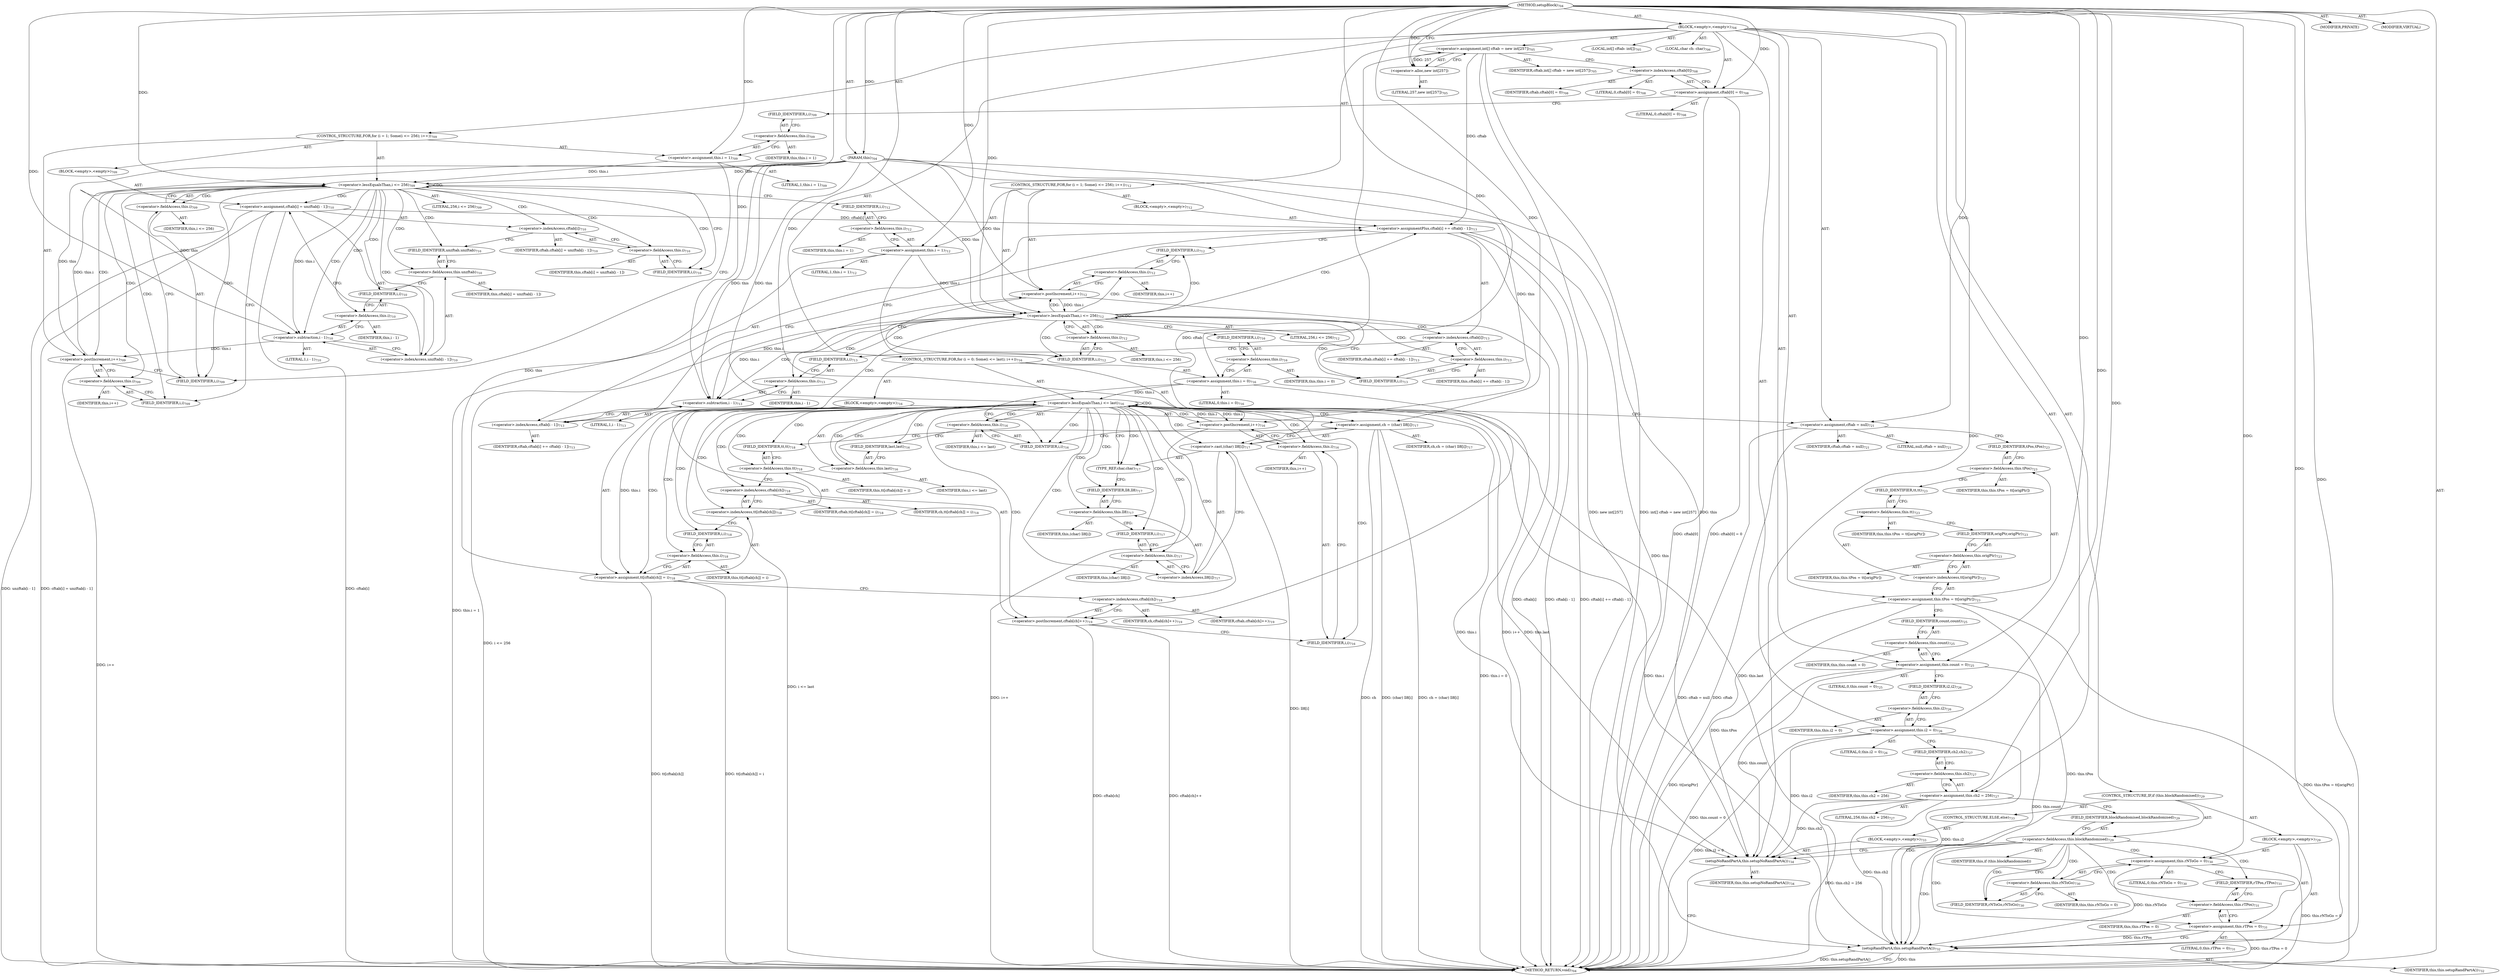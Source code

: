 digraph "setupBlock" {  
"111669149720" [label = <(METHOD,setupBlock)<SUB>704</SUB>> ]
"115964117003" [label = <(PARAM,this)<SUB>704</SUB>> ]
"25769803897" [label = <(BLOCK,&lt;empty&gt;,&lt;empty&gt;)<SUB>704</SUB>> ]
"94489280574" [label = <(LOCAL,int[] cftab: int[])<SUB>705</SUB>> ]
"30064771809" [label = <(&lt;operator&gt;.assignment,int[] cftab = new int[257])<SUB>705</SUB>> ]
"68719477355" [label = <(IDENTIFIER,cftab,int[] cftab = new int[257])<SUB>705</SUB>> ]
"30064771810" [label = <(&lt;operator&gt;.alloc,new int[257])> ]
"90194313401" [label = <(LITERAL,257,new int[257])<SUB>705</SUB>> ]
"94489280575" [label = <(LOCAL,char ch: char)<SUB>706</SUB>> ]
"30064771811" [label = <(&lt;operator&gt;.assignment,cftab[0] = 0)<SUB>708</SUB>> ]
"30064771812" [label = <(&lt;operator&gt;.indexAccess,cftab[0])<SUB>708</SUB>> ]
"68719477356" [label = <(IDENTIFIER,cftab,cftab[0] = 0)<SUB>708</SUB>> ]
"90194313402" [label = <(LITERAL,0,cftab[0] = 0)<SUB>708</SUB>> ]
"90194313403" [label = <(LITERAL,0,cftab[0] = 0)<SUB>708</SUB>> ]
"47244640350" [label = <(CONTROL_STRUCTURE,FOR,for (i = 1; Some(i &lt;= 256); i++))<SUB>709</SUB>> ]
"30064771813" [label = <(&lt;operator&gt;.assignment,this.i = 1)<SUB>709</SUB>> ]
"30064771814" [label = <(&lt;operator&gt;.fieldAccess,this.i)<SUB>709</SUB>> ]
"68719477357" [label = <(IDENTIFIER,this,this.i = 1)> ]
"55834574991" [label = <(FIELD_IDENTIFIER,i,i)<SUB>709</SUB>> ]
"90194313404" [label = <(LITERAL,1,this.i = 1)<SUB>709</SUB>> ]
"30064771815" [label = <(&lt;operator&gt;.lessEqualsThan,i &lt;= 256)<SUB>709</SUB>> ]
"30064771816" [label = <(&lt;operator&gt;.fieldAccess,this.i)<SUB>709</SUB>> ]
"68719477358" [label = <(IDENTIFIER,this,i &lt;= 256)> ]
"55834574992" [label = <(FIELD_IDENTIFIER,i,i)<SUB>709</SUB>> ]
"90194313405" [label = <(LITERAL,256,i &lt;= 256)<SUB>709</SUB>> ]
"30064771817" [label = <(&lt;operator&gt;.postIncrement,i++)<SUB>709</SUB>> ]
"30064771818" [label = <(&lt;operator&gt;.fieldAccess,this.i)<SUB>709</SUB>> ]
"68719477359" [label = <(IDENTIFIER,this,i++)> ]
"55834574993" [label = <(FIELD_IDENTIFIER,i,i)<SUB>709</SUB>> ]
"25769803898" [label = <(BLOCK,&lt;empty&gt;,&lt;empty&gt;)<SUB>709</SUB>> ]
"30064771819" [label = <(&lt;operator&gt;.assignment,cftab[i] = unzftab[i - 1])<SUB>710</SUB>> ]
"30064771820" [label = <(&lt;operator&gt;.indexAccess,cftab[i])<SUB>710</SUB>> ]
"68719477360" [label = <(IDENTIFIER,cftab,cftab[i] = unzftab[i - 1])<SUB>710</SUB>> ]
"30064771821" [label = <(&lt;operator&gt;.fieldAccess,this.i)<SUB>710</SUB>> ]
"68719477361" [label = <(IDENTIFIER,this,cftab[i] = unzftab[i - 1])> ]
"55834574994" [label = <(FIELD_IDENTIFIER,i,i)<SUB>710</SUB>> ]
"30064771822" [label = <(&lt;operator&gt;.indexAccess,unzftab[i - 1])<SUB>710</SUB>> ]
"30064771823" [label = <(&lt;operator&gt;.fieldAccess,this.unzftab)<SUB>710</SUB>> ]
"68719477362" [label = <(IDENTIFIER,this,cftab[i] = unzftab[i - 1])> ]
"55834574995" [label = <(FIELD_IDENTIFIER,unzftab,unzftab)<SUB>710</SUB>> ]
"30064771824" [label = <(&lt;operator&gt;.subtraction,i - 1)<SUB>710</SUB>> ]
"30064771825" [label = <(&lt;operator&gt;.fieldAccess,this.i)<SUB>710</SUB>> ]
"68719477363" [label = <(IDENTIFIER,this,i - 1)> ]
"55834574996" [label = <(FIELD_IDENTIFIER,i,i)<SUB>710</SUB>> ]
"90194313406" [label = <(LITERAL,1,i - 1)<SUB>710</SUB>> ]
"47244640351" [label = <(CONTROL_STRUCTURE,FOR,for (i = 1; Some(i &lt;= 256); i++))<SUB>712</SUB>> ]
"30064771826" [label = <(&lt;operator&gt;.assignment,this.i = 1)<SUB>712</SUB>> ]
"30064771827" [label = <(&lt;operator&gt;.fieldAccess,this.i)<SUB>712</SUB>> ]
"68719477364" [label = <(IDENTIFIER,this,this.i = 1)> ]
"55834574997" [label = <(FIELD_IDENTIFIER,i,i)<SUB>712</SUB>> ]
"90194313407" [label = <(LITERAL,1,this.i = 1)<SUB>712</SUB>> ]
"30064771828" [label = <(&lt;operator&gt;.lessEqualsThan,i &lt;= 256)<SUB>712</SUB>> ]
"30064771829" [label = <(&lt;operator&gt;.fieldAccess,this.i)<SUB>712</SUB>> ]
"68719477365" [label = <(IDENTIFIER,this,i &lt;= 256)> ]
"55834574998" [label = <(FIELD_IDENTIFIER,i,i)<SUB>712</SUB>> ]
"90194313408" [label = <(LITERAL,256,i &lt;= 256)<SUB>712</SUB>> ]
"30064771830" [label = <(&lt;operator&gt;.postIncrement,i++)<SUB>712</SUB>> ]
"30064771831" [label = <(&lt;operator&gt;.fieldAccess,this.i)<SUB>712</SUB>> ]
"68719477366" [label = <(IDENTIFIER,this,i++)> ]
"55834574999" [label = <(FIELD_IDENTIFIER,i,i)<SUB>712</SUB>> ]
"25769803899" [label = <(BLOCK,&lt;empty&gt;,&lt;empty&gt;)<SUB>712</SUB>> ]
"30064771832" [label = <(&lt;operator&gt;.assignmentPlus,cftab[i] += cftab[i - 1])<SUB>713</SUB>> ]
"30064771833" [label = <(&lt;operator&gt;.indexAccess,cftab[i])<SUB>713</SUB>> ]
"68719477367" [label = <(IDENTIFIER,cftab,cftab[i] += cftab[i - 1])<SUB>713</SUB>> ]
"30064771834" [label = <(&lt;operator&gt;.fieldAccess,this.i)<SUB>713</SUB>> ]
"68719477368" [label = <(IDENTIFIER,this,cftab[i] += cftab[i - 1])> ]
"55834575000" [label = <(FIELD_IDENTIFIER,i,i)<SUB>713</SUB>> ]
"30064771835" [label = <(&lt;operator&gt;.indexAccess,cftab[i - 1])<SUB>713</SUB>> ]
"68719477369" [label = <(IDENTIFIER,cftab,cftab[i] += cftab[i - 1])<SUB>713</SUB>> ]
"30064771836" [label = <(&lt;operator&gt;.subtraction,i - 1)<SUB>713</SUB>> ]
"30064771837" [label = <(&lt;operator&gt;.fieldAccess,this.i)<SUB>713</SUB>> ]
"68719477370" [label = <(IDENTIFIER,this,i - 1)> ]
"55834575001" [label = <(FIELD_IDENTIFIER,i,i)<SUB>713</SUB>> ]
"90194313409" [label = <(LITERAL,1,i - 1)<SUB>713</SUB>> ]
"47244640352" [label = <(CONTROL_STRUCTURE,FOR,for (i = 0; Some(i &lt;= last); i++))<SUB>716</SUB>> ]
"30064771838" [label = <(&lt;operator&gt;.assignment,this.i = 0)<SUB>716</SUB>> ]
"30064771839" [label = <(&lt;operator&gt;.fieldAccess,this.i)<SUB>716</SUB>> ]
"68719477371" [label = <(IDENTIFIER,this,this.i = 0)> ]
"55834575002" [label = <(FIELD_IDENTIFIER,i,i)<SUB>716</SUB>> ]
"90194313410" [label = <(LITERAL,0,this.i = 0)<SUB>716</SUB>> ]
"30064771840" [label = <(&lt;operator&gt;.lessEqualsThan,i &lt;= last)<SUB>716</SUB>> ]
"30064771841" [label = <(&lt;operator&gt;.fieldAccess,this.i)<SUB>716</SUB>> ]
"68719477372" [label = <(IDENTIFIER,this,i &lt;= last)> ]
"55834575003" [label = <(FIELD_IDENTIFIER,i,i)<SUB>716</SUB>> ]
"30064771842" [label = <(&lt;operator&gt;.fieldAccess,this.last)<SUB>716</SUB>> ]
"68719477373" [label = <(IDENTIFIER,this,i &lt;= last)> ]
"55834575004" [label = <(FIELD_IDENTIFIER,last,last)<SUB>716</SUB>> ]
"30064771843" [label = <(&lt;operator&gt;.postIncrement,i++)<SUB>716</SUB>> ]
"30064771844" [label = <(&lt;operator&gt;.fieldAccess,this.i)<SUB>716</SUB>> ]
"68719477374" [label = <(IDENTIFIER,this,i++)> ]
"55834575005" [label = <(FIELD_IDENTIFIER,i,i)<SUB>716</SUB>> ]
"25769803900" [label = <(BLOCK,&lt;empty&gt;,&lt;empty&gt;)<SUB>716</SUB>> ]
"30064771845" [label = <(&lt;operator&gt;.assignment,ch = (char) ll8[i])<SUB>717</SUB>> ]
"68719477375" [label = <(IDENTIFIER,ch,ch = (char) ll8[i])<SUB>717</SUB>> ]
"30064771846" [label = <(&lt;operator&gt;.cast,(char) ll8[i])<SUB>717</SUB>> ]
"180388626453" [label = <(TYPE_REF,char,char)<SUB>717</SUB>> ]
"30064771847" [label = <(&lt;operator&gt;.indexAccess,ll8[i])<SUB>717</SUB>> ]
"30064771848" [label = <(&lt;operator&gt;.fieldAccess,this.ll8)<SUB>717</SUB>> ]
"68719477376" [label = <(IDENTIFIER,this,(char) ll8[i])> ]
"55834575006" [label = <(FIELD_IDENTIFIER,ll8,ll8)<SUB>717</SUB>> ]
"30064771849" [label = <(&lt;operator&gt;.fieldAccess,this.i)<SUB>717</SUB>> ]
"68719477377" [label = <(IDENTIFIER,this,(char) ll8[i])> ]
"55834575007" [label = <(FIELD_IDENTIFIER,i,i)<SUB>717</SUB>> ]
"30064771850" [label = <(&lt;operator&gt;.assignment,tt[cftab[ch]] = i)<SUB>718</SUB>> ]
"30064771851" [label = <(&lt;operator&gt;.indexAccess,tt[cftab[ch]])<SUB>718</SUB>> ]
"30064771852" [label = <(&lt;operator&gt;.fieldAccess,this.tt)<SUB>718</SUB>> ]
"68719477378" [label = <(IDENTIFIER,this,tt[cftab[ch]] = i)> ]
"55834575008" [label = <(FIELD_IDENTIFIER,tt,tt)<SUB>718</SUB>> ]
"30064771853" [label = <(&lt;operator&gt;.indexAccess,cftab[ch])<SUB>718</SUB>> ]
"68719477379" [label = <(IDENTIFIER,cftab,tt[cftab[ch]] = i)<SUB>718</SUB>> ]
"68719477380" [label = <(IDENTIFIER,ch,tt[cftab[ch]] = i)<SUB>718</SUB>> ]
"30064771854" [label = <(&lt;operator&gt;.fieldAccess,this.i)<SUB>718</SUB>> ]
"68719477381" [label = <(IDENTIFIER,this,tt[cftab[ch]] = i)> ]
"55834575009" [label = <(FIELD_IDENTIFIER,i,i)<SUB>718</SUB>> ]
"30064771855" [label = <(&lt;operator&gt;.postIncrement,cftab[ch]++)<SUB>719</SUB>> ]
"30064771856" [label = <(&lt;operator&gt;.indexAccess,cftab[ch])<SUB>719</SUB>> ]
"68719477382" [label = <(IDENTIFIER,cftab,cftab[ch]++)<SUB>719</SUB>> ]
"68719477383" [label = <(IDENTIFIER,ch,cftab[ch]++)<SUB>719</SUB>> ]
"30064771857" [label = <(&lt;operator&gt;.assignment,cftab = null)<SUB>721</SUB>> ]
"68719477384" [label = <(IDENTIFIER,cftab,cftab = null)<SUB>721</SUB>> ]
"90194313411" [label = <(LITERAL,null,cftab = null)<SUB>721</SUB>> ]
"30064771858" [label = <(&lt;operator&gt;.assignment,this.tPos = tt[origPtr])<SUB>723</SUB>> ]
"30064771859" [label = <(&lt;operator&gt;.fieldAccess,this.tPos)<SUB>723</SUB>> ]
"68719477385" [label = <(IDENTIFIER,this,this.tPos = tt[origPtr])> ]
"55834575010" [label = <(FIELD_IDENTIFIER,tPos,tPos)<SUB>723</SUB>> ]
"30064771860" [label = <(&lt;operator&gt;.indexAccess,tt[origPtr])<SUB>723</SUB>> ]
"30064771861" [label = <(&lt;operator&gt;.fieldAccess,this.tt)<SUB>723</SUB>> ]
"68719477386" [label = <(IDENTIFIER,this,this.tPos = tt[origPtr])> ]
"55834575011" [label = <(FIELD_IDENTIFIER,tt,tt)<SUB>723</SUB>> ]
"30064771862" [label = <(&lt;operator&gt;.fieldAccess,this.origPtr)<SUB>723</SUB>> ]
"68719477387" [label = <(IDENTIFIER,this,this.tPos = tt[origPtr])> ]
"55834575012" [label = <(FIELD_IDENTIFIER,origPtr,origPtr)<SUB>723</SUB>> ]
"30064771863" [label = <(&lt;operator&gt;.assignment,this.count = 0)<SUB>725</SUB>> ]
"30064771864" [label = <(&lt;operator&gt;.fieldAccess,this.count)<SUB>725</SUB>> ]
"68719477388" [label = <(IDENTIFIER,this,this.count = 0)> ]
"55834575013" [label = <(FIELD_IDENTIFIER,count,count)<SUB>725</SUB>> ]
"90194313412" [label = <(LITERAL,0,this.count = 0)<SUB>725</SUB>> ]
"30064771865" [label = <(&lt;operator&gt;.assignment,this.i2 = 0)<SUB>726</SUB>> ]
"30064771866" [label = <(&lt;operator&gt;.fieldAccess,this.i2)<SUB>726</SUB>> ]
"68719477389" [label = <(IDENTIFIER,this,this.i2 = 0)> ]
"55834575014" [label = <(FIELD_IDENTIFIER,i2,i2)<SUB>726</SUB>> ]
"90194313413" [label = <(LITERAL,0,this.i2 = 0)<SUB>726</SUB>> ]
"30064771867" [label = <(&lt;operator&gt;.assignment,this.ch2 = 256)<SUB>727</SUB>> ]
"30064771868" [label = <(&lt;operator&gt;.fieldAccess,this.ch2)<SUB>727</SUB>> ]
"68719477390" [label = <(IDENTIFIER,this,this.ch2 = 256)> ]
"55834575015" [label = <(FIELD_IDENTIFIER,ch2,ch2)<SUB>727</SUB>> ]
"90194313414" [label = <(LITERAL,256,this.ch2 = 256)<SUB>727</SUB>> ]
"47244640353" [label = <(CONTROL_STRUCTURE,IF,if (this.blockRandomised))<SUB>729</SUB>> ]
"30064771869" [label = <(&lt;operator&gt;.fieldAccess,this.blockRandomised)<SUB>729</SUB>> ]
"68719477391" [label = <(IDENTIFIER,this,if (this.blockRandomised))> ]
"55834575016" [label = <(FIELD_IDENTIFIER,blockRandomised,blockRandomised)<SUB>729</SUB>> ]
"25769803901" [label = <(BLOCK,&lt;empty&gt;,&lt;empty&gt;)<SUB>729</SUB>> ]
"30064771870" [label = <(&lt;operator&gt;.assignment,this.rNToGo = 0)<SUB>730</SUB>> ]
"30064771871" [label = <(&lt;operator&gt;.fieldAccess,this.rNToGo)<SUB>730</SUB>> ]
"68719477392" [label = <(IDENTIFIER,this,this.rNToGo = 0)> ]
"55834575017" [label = <(FIELD_IDENTIFIER,rNToGo,rNToGo)<SUB>730</SUB>> ]
"90194313415" [label = <(LITERAL,0,this.rNToGo = 0)<SUB>730</SUB>> ]
"30064771872" [label = <(&lt;operator&gt;.assignment,this.rTPos = 0)<SUB>731</SUB>> ]
"30064771873" [label = <(&lt;operator&gt;.fieldAccess,this.rTPos)<SUB>731</SUB>> ]
"68719477393" [label = <(IDENTIFIER,this,this.rTPos = 0)> ]
"55834575018" [label = <(FIELD_IDENTIFIER,rTPos,rTPos)<SUB>731</SUB>> ]
"90194313416" [label = <(LITERAL,0,this.rTPos = 0)<SUB>731</SUB>> ]
"30064771874" [label = <(setupRandPartA,this.setupRandPartA())<SUB>732</SUB>> ]
"68719476782" [label = <(IDENTIFIER,this,this.setupRandPartA())<SUB>732</SUB>> ]
"47244640354" [label = <(CONTROL_STRUCTURE,ELSE,else)<SUB>733</SUB>> ]
"25769803902" [label = <(BLOCK,&lt;empty&gt;,&lt;empty&gt;)<SUB>733</SUB>> ]
"30064771875" [label = <(setupNoRandPartA,this.setupNoRandPartA())<SUB>734</SUB>> ]
"68719476783" [label = <(IDENTIFIER,this,this.setupNoRandPartA())<SUB>734</SUB>> ]
"133143986266" [label = <(MODIFIER,PRIVATE)> ]
"133143986267" [label = <(MODIFIER,VIRTUAL)> ]
"128849018904" [label = <(METHOD_RETURN,void)<SUB>704</SUB>> ]
  "111669149720" -> "115964117003"  [ label = "AST: "] 
  "111669149720" -> "25769803897"  [ label = "AST: "] 
  "111669149720" -> "133143986266"  [ label = "AST: "] 
  "111669149720" -> "133143986267"  [ label = "AST: "] 
  "111669149720" -> "128849018904"  [ label = "AST: "] 
  "25769803897" -> "94489280574"  [ label = "AST: "] 
  "25769803897" -> "30064771809"  [ label = "AST: "] 
  "25769803897" -> "94489280575"  [ label = "AST: "] 
  "25769803897" -> "30064771811"  [ label = "AST: "] 
  "25769803897" -> "47244640350"  [ label = "AST: "] 
  "25769803897" -> "47244640351"  [ label = "AST: "] 
  "25769803897" -> "47244640352"  [ label = "AST: "] 
  "25769803897" -> "30064771857"  [ label = "AST: "] 
  "25769803897" -> "30064771858"  [ label = "AST: "] 
  "25769803897" -> "30064771863"  [ label = "AST: "] 
  "25769803897" -> "30064771865"  [ label = "AST: "] 
  "25769803897" -> "30064771867"  [ label = "AST: "] 
  "25769803897" -> "47244640353"  [ label = "AST: "] 
  "30064771809" -> "68719477355"  [ label = "AST: "] 
  "30064771809" -> "30064771810"  [ label = "AST: "] 
  "30064771810" -> "90194313401"  [ label = "AST: "] 
  "30064771811" -> "30064771812"  [ label = "AST: "] 
  "30064771811" -> "90194313403"  [ label = "AST: "] 
  "30064771812" -> "68719477356"  [ label = "AST: "] 
  "30064771812" -> "90194313402"  [ label = "AST: "] 
  "47244640350" -> "30064771813"  [ label = "AST: "] 
  "47244640350" -> "30064771815"  [ label = "AST: "] 
  "47244640350" -> "30064771817"  [ label = "AST: "] 
  "47244640350" -> "25769803898"  [ label = "AST: "] 
  "30064771813" -> "30064771814"  [ label = "AST: "] 
  "30064771813" -> "90194313404"  [ label = "AST: "] 
  "30064771814" -> "68719477357"  [ label = "AST: "] 
  "30064771814" -> "55834574991"  [ label = "AST: "] 
  "30064771815" -> "30064771816"  [ label = "AST: "] 
  "30064771815" -> "90194313405"  [ label = "AST: "] 
  "30064771816" -> "68719477358"  [ label = "AST: "] 
  "30064771816" -> "55834574992"  [ label = "AST: "] 
  "30064771817" -> "30064771818"  [ label = "AST: "] 
  "30064771818" -> "68719477359"  [ label = "AST: "] 
  "30064771818" -> "55834574993"  [ label = "AST: "] 
  "25769803898" -> "30064771819"  [ label = "AST: "] 
  "30064771819" -> "30064771820"  [ label = "AST: "] 
  "30064771819" -> "30064771822"  [ label = "AST: "] 
  "30064771820" -> "68719477360"  [ label = "AST: "] 
  "30064771820" -> "30064771821"  [ label = "AST: "] 
  "30064771821" -> "68719477361"  [ label = "AST: "] 
  "30064771821" -> "55834574994"  [ label = "AST: "] 
  "30064771822" -> "30064771823"  [ label = "AST: "] 
  "30064771822" -> "30064771824"  [ label = "AST: "] 
  "30064771823" -> "68719477362"  [ label = "AST: "] 
  "30064771823" -> "55834574995"  [ label = "AST: "] 
  "30064771824" -> "30064771825"  [ label = "AST: "] 
  "30064771824" -> "90194313406"  [ label = "AST: "] 
  "30064771825" -> "68719477363"  [ label = "AST: "] 
  "30064771825" -> "55834574996"  [ label = "AST: "] 
  "47244640351" -> "30064771826"  [ label = "AST: "] 
  "47244640351" -> "30064771828"  [ label = "AST: "] 
  "47244640351" -> "30064771830"  [ label = "AST: "] 
  "47244640351" -> "25769803899"  [ label = "AST: "] 
  "30064771826" -> "30064771827"  [ label = "AST: "] 
  "30064771826" -> "90194313407"  [ label = "AST: "] 
  "30064771827" -> "68719477364"  [ label = "AST: "] 
  "30064771827" -> "55834574997"  [ label = "AST: "] 
  "30064771828" -> "30064771829"  [ label = "AST: "] 
  "30064771828" -> "90194313408"  [ label = "AST: "] 
  "30064771829" -> "68719477365"  [ label = "AST: "] 
  "30064771829" -> "55834574998"  [ label = "AST: "] 
  "30064771830" -> "30064771831"  [ label = "AST: "] 
  "30064771831" -> "68719477366"  [ label = "AST: "] 
  "30064771831" -> "55834574999"  [ label = "AST: "] 
  "25769803899" -> "30064771832"  [ label = "AST: "] 
  "30064771832" -> "30064771833"  [ label = "AST: "] 
  "30064771832" -> "30064771835"  [ label = "AST: "] 
  "30064771833" -> "68719477367"  [ label = "AST: "] 
  "30064771833" -> "30064771834"  [ label = "AST: "] 
  "30064771834" -> "68719477368"  [ label = "AST: "] 
  "30064771834" -> "55834575000"  [ label = "AST: "] 
  "30064771835" -> "68719477369"  [ label = "AST: "] 
  "30064771835" -> "30064771836"  [ label = "AST: "] 
  "30064771836" -> "30064771837"  [ label = "AST: "] 
  "30064771836" -> "90194313409"  [ label = "AST: "] 
  "30064771837" -> "68719477370"  [ label = "AST: "] 
  "30064771837" -> "55834575001"  [ label = "AST: "] 
  "47244640352" -> "30064771838"  [ label = "AST: "] 
  "47244640352" -> "30064771840"  [ label = "AST: "] 
  "47244640352" -> "30064771843"  [ label = "AST: "] 
  "47244640352" -> "25769803900"  [ label = "AST: "] 
  "30064771838" -> "30064771839"  [ label = "AST: "] 
  "30064771838" -> "90194313410"  [ label = "AST: "] 
  "30064771839" -> "68719477371"  [ label = "AST: "] 
  "30064771839" -> "55834575002"  [ label = "AST: "] 
  "30064771840" -> "30064771841"  [ label = "AST: "] 
  "30064771840" -> "30064771842"  [ label = "AST: "] 
  "30064771841" -> "68719477372"  [ label = "AST: "] 
  "30064771841" -> "55834575003"  [ label = "AST: "] 
  "30064771842" -> "68719477373"  [ label = "AST: "] 
  "30064771842" -> "55834575004"  [ label = "AST: "] 
  "30064771843" -> "30064771844"  [ label = "AST: "] 
  "30064771844" -> "68719477374"  [ label = "AST: "] 
  "30064771844" -> "55834575005"  [ label = "AST: "] 
  "25769803900" -> "30064771845"  [ label = "AST: "] 
  "25769803900" -> "30064771850"  [ label = "AST: "] 
  "25769803900" -> "30064771855"  [ label = "AST: "] 
  "30064771845" -> "68719477375"  [ label = "AST: "] 
  "30064771845" -> "30064771846"  [ label = "AST: "] 
  "30064771846" -> "180388626453"  [ label = "AST: "] 
  "30064771846" -> "30064771847"  [ label = "AST: "] 
  "30064771847" -> "30064771848"  [ label = "AST: "] 
  "30064771847" -> "30064771849"  [ label = "AST: "] 
  "30064771848" -> "68719477376"  [ label = "AST: "] 
  "30064771848" -> "55834575006"  [ label = "AST: "] 
  "30064771849" -> "68719477377"  [ label = "AST: "] 
  "30064771849" -> "55834575007"  [ label = "AST: "] 
  "30064771850" -> "30064771851"  [ label = "AST: "] 
  "30064771850" -> "30064771854"  [ label = "AST: "] 
  "30064771851" -> "30064771852"  [ label = "AST: "] 
  "30064771851" -> "30064771853"  [ label = "AST: "] 
  "30064771852" -> "68719477378"  [ label = "AST: "] 
  "30064771852" -> "55834575008"  [ label = "AST: "] 
  "30064771853" -> "68719477379"  [ label = "AST: "] 
  "30064771853" -> "68719477380"  [ label = "AST: "] 
  "30064771854" -> "68719477381"  [ label = "AST: "] 
  "30064771854" -> "55834575009"  [ label = "AST: "] 
  "30064771855" -> "30064771856"  [ label = "AST: "] 
  "30064771856" -> "68719477382"  [ label = "AST: "] 
  "30064771856" -> "68719477383"  [ label = "AST: "] 
  "30064771857" -> "68719477384"  [ label = "AST: "] 
  "30064771857" -> "90194313411"  [ label = "AST: "] 
  "30064771858" -> "30064771859"  [ label = "AST: "] 
  "30064771858" -> "30064771860"  [ label = "AST: "] 
  "30064771859" -> "68719477385"  [ label = "AST: "] 
  "30064771859" -> "55834575010"  [ label = "AST: "] 
  "30064771860" -> "30064771861"  [ label = "AST: "] 
  "30064771860" -> "30064771862"  [ label = "AST: "] 
  "30064771861" -> "68719477386"  [ label = "AST: "] 
  "30064771861" -> "55834575011"  [ label = "AST: "] 
  "30064771862" -> "68719477387"  [ label = "AST: "] 
  "30064771862" -> "55834575012"  [ label = "AST: "] 
  "30064771863" -> "30064771864"  [ label = "AST: "] 
  "30064771863" -> "90194313412"  [ label = "AST: "] 
  "30064771864" -> "68719477388"  [ label = "AST: "] 
  "30064771864" -> "55834575013"  [ label = "AST: "] 
  "30064771865" -> "30064771866"  [ label = "AST: "] 
  "30064771865" -> "90194313413"  [ label = "AST: "] 
  "30064771866" -> "68719477389"  [ label = "AST: "] 
  "30064771866" -> "55834575014"  [ label = "AST: "] 
  "30064771867" -> "30064771868"  [ label = "AST: "] 
  "30064771867" -> "90194313414"  [ label = "AST: "] 
  "30064771868" -> "68719477390"  [ label = "AST: "] 
  "30064771868" -> "55834575015"  [ label = "AST: "] 
  "47244640353" -> "30064771869"  [ label = "AST: "] 
  "47244640353" -> "25769803901"  [ label = "AST: "] 
  "47244640353" -> "47244640354"  [ label = "AST: "] 
  "30064771869" -> "68719477391"  [ label = "AST: "] 
  "30064771869" -> "55834575016"  [ label = "AST: "] 
  "25769803901" -> "30064771870"  [ label = "AST: "] 
  "25769803901" -> "30064771872"  [ label = "AST: "] 
  "25769803901" -> "30064771874"  [ label = "AST: "] 
  "30064771870" -> "30064771871"  [ label = "AST: "] 
  "30064771870" -> "90194313415"  [ label = "AST: "] 
  "30064771871" -> "68719477392"  [ label = "AST: "] 
  "30064771871" -> "55834575017"  [ label = "AST: "] 
  "30064771872" -> "30064771873"  [ label = "AST: "] 
  "30064771872" -> "90194313416"  [ label = "AST: "] 
  "30064771873" -> "68719477393"  [ label = "AST: "] 
  "30064771873" -> "55834575018"  [ label = "AST: "] 
  "30064771874" -> "68719476782"  [ label = "AST: "] 
  "47244640354" -> "25769803902"  [ label = "AST: "] 
  "25769803902" -> "30064771875"  [ label = "AST: "] 
  "30064771875" -> "68719476783"  [ label = "AST: "] 
  "30064771809" -> "30064771812"  [ label = "CFG: "] 
  "30064771811" -> "55834574991"  [ label = "CFG: "] 
  "30064771857" -> "55834575010"  [ label = "CFG: "] 
  "30064771858" -> "55834575013"  [ label = "CFG: "] 
  "30064771863" -> "55834575014"  [ label = "CFG: "] 
  "30064771865" -> "55834575015"  [ label = "CFG: "] 
  "30064771867" -> "55834575016"  [ label = "CFG: "] 
  "30064771810" -> "30064771809"  [ label = "CFG: "] 
  "30064771812" -> "30064771811"  [ label = "CFG: "] 
  "30064771813" -> "55834574992"  [ label = "CFG: "] 
  "30064771815" -> "55834574994"  [ label = "CFG: "] 
  "30064771815" -> "55834574997"  [ label = "CFG: "] 
  "30064771817" -> "55834574992"  [ label = "CFG: "] 
  "30064771826" -> "55834574998"  [ label = "CFG: "] 
  "30064771828" -> "55834575000"  [ label = "CFG: "] 
  "30064771828" -> "55834575002"  [ label = "CFG: "] 
  "30064771830" -> "55834574998"  [ label = "CFG: "] 
  "30064771838" -> "55834575003"  [ label = "CFG: "] 
  "30064771840" -> "180388626453"  [ label = "CFG: "] 
  "30064771840" -> "30064771857"  [ label = "CFG: "] 
  "30064771843" -> "55834575003"  [ label = "CFG: "] 
  "30064771859" -> "55834575011"  [ label = "CFG: "] 
  "30064771860" -> "30064771858"  [ label = "CFG: "] 
  "30064771864" -> "30064771863"  [ label = "CFG: "] 
  "30064771866" -> "30064771865"  [ label = "CFG: "] 
  "30064771868" -> "30064771867"  [ label = "CFG: "] 
  "30064771869" -> "55834575017"  [ label = "CFG: "] 
  "30064771869" -> "30064771875"  [ label = "CFG: "] 
  "30064771814" -> "30064771813"  [ label = "CFG: "] 
  "30064771816" -> "30064771815"  [ label = "CFG: "] 
  "30064771818" -> "30064771817"  [ label = "CFG: "] 
  "30064771819" -> "55834574993"  [ label = "CFG: "] 
  "30064771827" -> "30064771826"  [ label = "CFG: "] 
  "30064771829" -> "30064771828"  [ label = "CFG: "] 
  "30064771831" -> "30064771830"  [ label = "CFG: "] 
  "30064771832" -> "55834574999"  [ label = "CFG: "] 
  "30064771839" -> "30064771838"  [ label = "CFG: "] 
  "30064771841" -> "55834575004"  [ label = "CFG: "] 
  "30064771842" -> "30064771840"  [ label = "CFG: "] 
  "30064771844" -> "30064771843"  [ label = "CFG: "] 
  "30064771845" -> "55834575008"  [ label = "CFG: "] 
  "30064771850" -> "30064771856"  [ label = "CFG: "] 
  "30064771855" -> "55834575005"  [ label = "CFG: "] 
  "55834575010" -> "30064771859"  [ label = "CFG: "] 
  "30064771861" -> "55834575012"  [ label = "CFG: "] 
  "30064771862" -> "30064771860"  [ label = "CFG: "] 
  "55834575013" -> "30064771864"  [ label = "CFG: "] 
  "55834575014" -> "30064771866"  [ label = "CFG: "] 
  "55834575015" -> "30064771868"  [ label = "CFG: "] 
  "55834575016" -> "30064771869"  [ label = "CFG: "] 
  "30064771870" -> "55834575018"  [ label = "CFG: "] 
  "30064771872" -> "30064771874"  [ label = "CFG: "] 
  "30064771874" -> "128849018904"  [ label = "CFG: "] 
  "55834574991" -> "30064771814"  [ label = "CFG: "] 
  "55834574992" -> "30064771816"  [ label = "CFG: "] 
  "55834574993" -> "30064771818"  [ label = "CFG: "] 
  "30064771820" -> "55834574995"  [ label = "CFG: "] 
  "30064771822" -> "30064771819"  [ label = "CFG: "] 
  "55834574997" -> "30064771827"  [ label = "CFG: "] 
  "55834574998" -> "30064771829"  [ label = "CFG: "] 
  "55834574999" -> "30064771831"  [ label = "CFG: "] 
  "30064771833" -> "55834575001"  [ label = "CFG: "] 
  "30064771835" -> "30064771832"  [ label = "CFG: "] 
  "55834575002" -> "30064771839"  [ label = "CFG: "] 
  "55834575003" -> "30064771841"  [ label = "CFG: "] 
  "55834575004" -> "30064771842"  [ label = "CFG: "] 
  "55834575005" -> "30064771844"  [ label = "CFG: "] 
  "30064771846" -> "30064771845"  [ label = "CFG: "] 
  "30064771851" -> "55834575009"  [ label = "CFG: "] 
  "30064771854" -> "30064771850"  [ label = "CFG: "] 
  "30064771856" -> "30064771855"  [ label = "CFG: "] 
  "55834575011" -> "30064771861"  [ label = "CFG: "] 
  "55834575012" -> "30064771862"  [ label = "CFG: "] 
  "30064771871" -> "30064771870"  [ label = "CFG: "] 
  "30064771873" -> "30064771872"  [ label = "CFG: "] 
  "30064771875" -> "128849018904"  [ label = "CFG: "] 
  "30064771821" -> "30064771820"  [ label = "CFG: "] 
  "30064771823" -> "55834574996"  [ label = "CFG: "] 
  "30064771824" -> "30064771822"  [ label = "CFG: "] 
  "30064771834" -> "30064771833"  [ label = "CFG: "] 
  "30064771836" -> "30064771835"  [ label = "CFG: "] 
  "180388626453" -> "55834575006"  [ label = "CFG: "] 
  "30064771847" -> "30064771846"  [ label = "CFG: "] 
  "30064771852" -> "30064771853"  [ label = "CFG: "] 
  "30064771853" -> "30064771851"  [ label = "CFG: "] 
  "55834575009" -> "30064771854"  [ label = "CFG: "] 
  "55834575017" -> "30064771871"  [ label = "CFG: "] 
  "55834575018" -> "30064771873"  [ label = "CFG: "] 
  "55834574994" -> "30064771821"  [ label = "CFG: "] 
  "55834574995" -> "30064771823"  [ label = "CFG: "] 
  "30064771825" -> "30064771824"  [ label = "CFG: "] 
  "55834575000" -> "30064771834"  [ label = "CFG: "] 
  "30064771837" -> "30064771836"  [ label = "CFG: "] 
  "30064771848" -> "55834575007"  [ label = "CFG: "] 
  "30064771849" -> "30064771847"  [ label = "CFG: "] 
  "55834575008" -> "30064771852"  [ label = "CFG: "] 
  "55834574996" -> "30064771825"  [ label = "CFG: "] 
  "55834575001" -> "30064771837"  [ label = "CFG: "] 
  "55834575006" -> "30064771848"  [ label = "CFG: "] 
  "55834575007" -> "30064771849"  [ label = "CFG: "] 
  "111669149720" -> "30064771810"  [ label = "CFG: "] 
  "30064771809" -> "128849018904"  [ label = "DDG: new int[257]"] 
  "30064771809" -> "128849018904"  [ label = "DDG: int[] cftab = new int[257]"] 
  "30064771811" -> "128849018904"  [ label = "DDG: cftab[0]"] 
  "30064771811" -> "128849018904"  [ label = "DDG: cftab[0] = 0"] 
  "30064771826" -> "128849018904"  [ label = "DDG: this.i = 1"] 
  "30064771828" -> "128849018904"  [ label = "DDG: i &lt;= 256"] 
  "30064771838" -> "128849018904"  [ label = "DDG: this.i = 0"] 
  "30064771840" -> "128849018904"  [ label = "DDG: i &lt;= last"] 
  "30064771857" -> "128849018904"  [ label = "DDG: cftab"] 
  "30064771857" -> "128849018904"  [ label = "DDG: cftab = null"] 
  "30064771858" -> "128849018904"  [ label = "DDG: tt[origPtr]"] 
  "30064771858" -> "128849018904"  [ label = "DDG: this.tPos = tt[origPtr]"] 
  "30064771863" -> "128849018904"  [ label = "DDG: this.count = 0"] 
  "30064771865" -> "128849018904"  [ label = "DDG: this.i2 = 0"] 
  "30064771867" -> "128849018904"  [ label = "DDG: this.ch2 = 256"] 
  "30064771870" -> "128849018904"  [ label = "DDG: this.rNToGo = 0"] 
  "30064771872" -> "128849018904"  [ label = "DDG: this.rTPos = 0"] 
  "30064771874" -> "128849018904"  [ label = "DDG: this"] 
  "30064771874" -> "128849018904"  [ label = "DDG: this.setupRandPartA()"] 
  "30064771845" -> "128849018904"  [ label = "DDG: ch"] 
  "30064771846" -> "128849018904"  [ label = "DDG: ll8[i]"] 
  "30064771845" -> "128849018904"  [ label = "DDG: (char) ll8[i]"] 
  "30064771845" -> "128849018904"  [ label = "DDG: ch = (char) ll8[i]"] 
  "30064771850" -> "128849018904"  [ label = "DDG: tt[cftab[ch]]"] 
  "30064771850" -> "128849018904"  [ label = "DDG: tt[cftab[ch]] = i"] 
  "30064771855" -> "128849018904"  [ label = "DDG: cftab[ch]"] 
  "30064771855" -> "128849018904"  [ label = "DDG: cftab[ch]++"] 
  "30064771843" -> "128849018904"  [ label = "DDG: i++"] 
  "30064771832" -> "128849018904"  [ label = "DDG: cftab[i]"] 
  "30064771832" -> "128849018904"  [ label = "DDG: cftab[i - 1]"] 
  "30064771832" -> "128849018904"  [ label = "DDG: cftab[i] += cftab[i - 1]"] 
  "30064771830" -> "128849018904"  [ label = "DDG: i++"] 
  "30064771819" -> "128849018904"  [ label = "DDG: cftab[i]"] 
  "30064771819" -> "128849018904"  [ label = "DDG: unzftab[i - 1]"] 
  "30064771819" -> "128849018904"  [ label = "DDG: cftab[i] = unzftab[i - 1]"] 
  "30064771817" -> "128849018904"  [ label = "DDG: i++"] 
  "111669149720" -> "115964117003"  [ label = "DDG: "] 
  "30064771810" -> "30064771809"  [ label = "DDG: 257"] 
  "111669149720" -> "30064771811"  [ label = "DDG: "] 
  "111669149720" -> "30064771857"  [ label = "DDG: "] 
  "111669149720" -> "30064771863"  [ label = "DDG: "] 
  "111669149720" -> "30064771865"  [ label = "DDG: "] 
  "111669149720" -> "30064771867"  [ label = "DDG: "] 
  "111669149720" -> "30064771813"  [ label = "DDG: "] 
  "111669149720" -> "30064771826"  [ label = "DDG: "] 
  "111669149720" -> "30064771838"  [ label = "DDG: "] 
  "111669149720" -> "30064771810"  [ label = "DDG: "] 
  "115964117003" -> "30064771815"  [ label = "DDG: this"] 
  "30064771813" -> "30064771815"  [ label = "DDG: this.i"] 
  "30064771817" -> "30064771815"  [ label = "DDG: this.i"] 
  "111669149720" -> "30064771815"  [ label = "DDG: "] 
  "115964117003" -> "30064771817"  [ label = "DDG: this"] 
  "30064771824" -> "30064771817"  [ label = "DDG: this.i"] 
  "115964117003" -> "30064771828"  [ label = "DDG: this"] 
  "30064771826" -> "30064771828"  [ label = "DDG: this.i"] 
  "30064771830" -> "30064771828"  [ label = "DDG: this.i"] 
  "111669149720" -> "30064771828"  [ label = "DDG: "] 
  "115964117003" -> "30064771830"  [ label = "DDG: this"] 
  "30064771836" -> "30064771830"  [ label = "DDG: this.i"] 
  "30064771809" -> "30064771832"  [ label = "DDG: cftab"] 
  "115964117003" -> "30064771840"  [ label = "DDG: this"] 
  "30064771838" -> "30064771840"  [ label = "DDG: this.i"] 
  "30064771843" -> "30064771840"  [ label = "DDG: this.i"] 
  "115964117003" -> "30064771843"  [ label = "DDG: this"] 
  "30064771840" -> "30064771843"  [ label = "DDG: this.i"] 
  "111669149720" -> "30064771845"  [ label = "DDG: "] 
  "115964117003" -> "30064771850"  [ label = "DDG: this"] 
  "30064771840" -> "30064771850"  [ label = "DDG: this.i"] 
  "111669149720" -> "30064771870"  [ label = "DDG: "] 
  "111669149720" -> "30064771872"  [ label = "DDG: "] 
  "30064771819" -> "30064771832"  [ label = "DDG: cftab[i]"] 
  "30064771809" -> "30064771855"  [ label = "DDG: cftab"] 
  "115964117003" -> "30064771874"  [ label = "DDG: this"] 
  "30064771840" -> "30064771874"  [ label = "DDG: this.i"] 
  "30064771840" -> "30064771874"  [ label = "DDG: this.last"] 
  "30064771858" -> "30064771874"  [ label = "DDG: this.tPos"] 
  "30064771863" -> "30064771874"  [ label = "DDG: this.count"] 
  "30064771865" -> "30064771874"  [ label = "DDG: this.i2"] 
  "30064771867" -> "30064771874"  [ label = "DDG: this.ch2"] 
  "30064771870" -> "30064771874"  [ label = "DDG: this.rNToGo"] 
  "30064771872" -> "30064771874"  [ label = "DDG: this.rTPos"] 
  "111669149720" -> "30064771874"  [ label = "DDG: "] 
  "111669149720" -> "30064771846"  [ label = "DDG: "] 
  "115964117003" -> "30064771875"  [ label = "DDG: this"] 
  "30064771840" -> "30064771875"  [ label = "DDG: this.i"] 
  "30064771840" -> "30064771875"  [ label = "DDG: this.last"] 
  "30064771858" -> "30064771875"  [ label = "DDG: this.tPos"] 
  "30064771863" -> "30064771875"  [ label = "DDG: this.count"] 
  "30064771865" -> "30064771875"  [ label = "DDG: this.i2"] 
  "30064771867" -> "30064771875"  [ label = "DDG: this.ch2"] 
  "111669149720" -> "30064771875"  [ label = "DDG: "] 
  "115964117003" -> "30064771824"  [ label = "DDG: this"] 
  "30064771815" -> "30064771824"  [ label = "DDG: this.i"] 
  "111669149720" -> "30064771824"  [ label = "DDG: "] 
  "115964117003" -> "30064771836"  [ label = "DDG: this"] 
  "30064771828" -> "30064771836"  [ label = "DDG: this.i"] 
  "111669149720" -> "30064771836"  [ label = "DDG: "] 
  "30064771815" -> "55834574995"  [ label = "CDG: "] 
  "30064771815" -> "55834574996"  [ label = "CDG: "] 
  "30064771815" -> "55834574993"  [ label = "CDG: "] 
  "30064771815" -> "55834574994"  [ label = "CDG: "] 
  "30064771815" -> "55834574992"  [ label = "CDG: "] 
  "30064771815" -> "30064771821"  [ label = "CDG: "] 
  "30064771815" -> "30064771822"  [ label = "CDG: "] 
  "30064771815" -> "30064771819"  [ label = "CDG: "] 
  "30064771815" -> "30064771820"  [ label = "CDG: "] 
  "30064771815" -> "30064771817"  [ label = "CDG: "] 
  "30064771815" -> "30064771818"  [ label = "CDG: "] 
  "30064771815" -> "30064771815"  [ label = "CDG: "] 
  "30064771815" -> "30064771816"  [ label = "CDG: "] 
  "30064771815" -> "30064771825"  [ label = "CDG: "] 
  "30064771815" -> "30064771823"  [ label = "CDG: "] 
  "30064771815" -> "30064771824"  [ label = "CDG: "] 
  "30064771828" -> "55834575001"  [ label = "CDG: "] 
  "30064771828" -> "55834574999"  [ label = "CDG: "] 
  "30064771828" -> "55834575000"  [ label = "CDG: "] 
  "30064771828" -> "55834574998"  [ label = "CDG: "] 
  "30064771828" -> "30064771829"  [ label = "CDG: "] 
  "30064771828" -> "30064771830"  [ label = "CDG: "] 
  "30064771828" -> "30064771828"  [ label = "CDG: "] 
  "30064771828" -> "30064771837"  [ label = "CDG: "] 
  "30064771828" -> "30064771835"  [ label = "CDG: "] 
  "30064771828" -> "30064771836"  [ label = "CDG: "] 
  "30064771828" -> "30064771833"  [ label = "CDG: "] 
  "30064771828" -> "30064771834"  [ label = "CDG: "] 
  "30064771828" -> "30064771831"  [ label = "CDG: "] 
  "30064771828" -> "30064771832"  [ label = "CDG: "] 
  "30064771840" -> "55834575003"  [ label = "CDG: "] 
  "30064771840" -> "55834575004"  [ label = "CDG: "] 
  "30064771840" -> "180388626453"  [ label = "CDG: "] 
  "30064771840" -> "55834575009"  [ label = "CDG: "] 
  "30064771840" -> "55834575007"  [ label = "CDG: "] 
  "30064771840" -> "55834575008"  [ label = "CDG: "] 
  "30064771840" -> "55834575005"  [ label = "CDG: "] 
  "30064771840" -> "55834575006"  [ label = "CDG: "] 
  "30064771840" -> "30064771855"  [ label = "CDG: "] 
  "30064771840" -> "30064771856"  [ label = "CDG: "] 
  "30064771840" -> "30064771845"  [ label = "CDG: "] 
  "30064771840" -> "30064771846"  [ label = "CDG: "] 
  "30064771840" -> "30064771843"  [ label = "CDG: "] 
  "30064771840" -> "30064771844"  [ label = "CDG: "] 
  "30064771840" -> "30064771841"  [ label = "CDG: "] 
  "30064771840" -> "30064771842"  [ label = "CDG: "] 
  "30064771840" -> "30064771840"  [ label = "CDG: "] 
  "30064771840" -> "30064771853"  [ label = "CDG: "] 
  "30064771840" -> "30064771854"  [ label = "CDG: "] 
  "30064771840" -> "30064771851"  [ label = "CDG: "] 
  "30064771840" -> "30064771852"  [ label = "CDG: "] 
  "30064771840" -> "30064771849"  [ label = "CDG: "] 
  "30064771840" -> "30064771850"  [ label = "CDG: "] 
  "30064771840" -> "30064771847"  [ label = "CDG: "] 
  "30064771840" -> "30064771848"  [ label = "CDG: "] 
  "30064771869" -> "55834575017"  [ label = "CDG: "] 
  "30064771869" -> "55834575018"  [ label = "CDG: "] 
  "30064771869" -> "30064771870"  [ label = "CDG: "] 
  "30064771869" -> "30064771875"  [ label = "CDG: "] 
  "30064771869" -> "30064771873"  [ label = "CDG: "] 
  "30064771869" -> "30064771874"  [ label = "CDG: "] 
  "30064771869" -> "30064771871"  [ label = "CDG: "] 
  "30064771869" -> "30064771872"  [ label = "CDG: "] 
}
